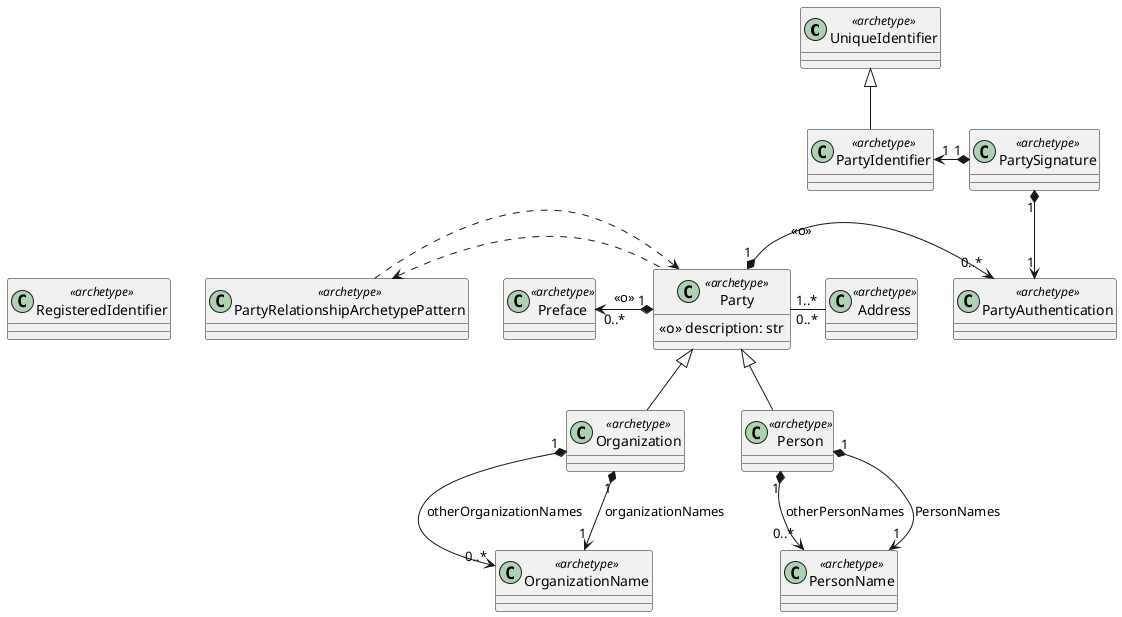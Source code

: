 @startuml

class UniqueIdentifier <<archetype>>
class PartyIdentifier <<archetype>>
class PartySignature <<archetype>>
class PartyAuthentication <<archetype>>

UniqueIdentifier <|-down- PartyIdentifier

PartyIdentifier "1" <-* "1" PartySignature
PartySignature "1" *--> "1" PartyAuthentication

class Party <<archetype>> {
{field} <<o>> description: str
}
class Address <<archetype>>
Party "1" *-right-> "0..*" PartyAuthentication : <<o>>
Party "1..*" -right- "0..*" Address

class Preface <<archetype>>
class PartyRelationshipArchetypePattern <<archetype>>
class RegisteredIdentifier <<archetype>>

Party "1" *-left-> "0..*" Preface : <<o>>
Party .left.> PartyRelationshipArchetypePattern
Party <.left. PartyRelationshipArchetypePattern
Party "1" *-left-> "0..*" RegisteredIdentifier : <<o>>

class Organization <<archetype>>
class OrganizationName <<archetype>>
Organization "1" *-down-> "0..*" OrganizationName : otherOrganizationNames
Organization "1" *-down-> "1" OrganizationName : organizationNames

Party <|-down- Organization

class Person <<archetype>>
class PersonName <<archetype>>
Person "1" *-down-> "0..*" PersonName : otherPersonNames
Person "1" *-down-> "1" PersonName : PersonNames

Party <|-down- Person

@enduml
